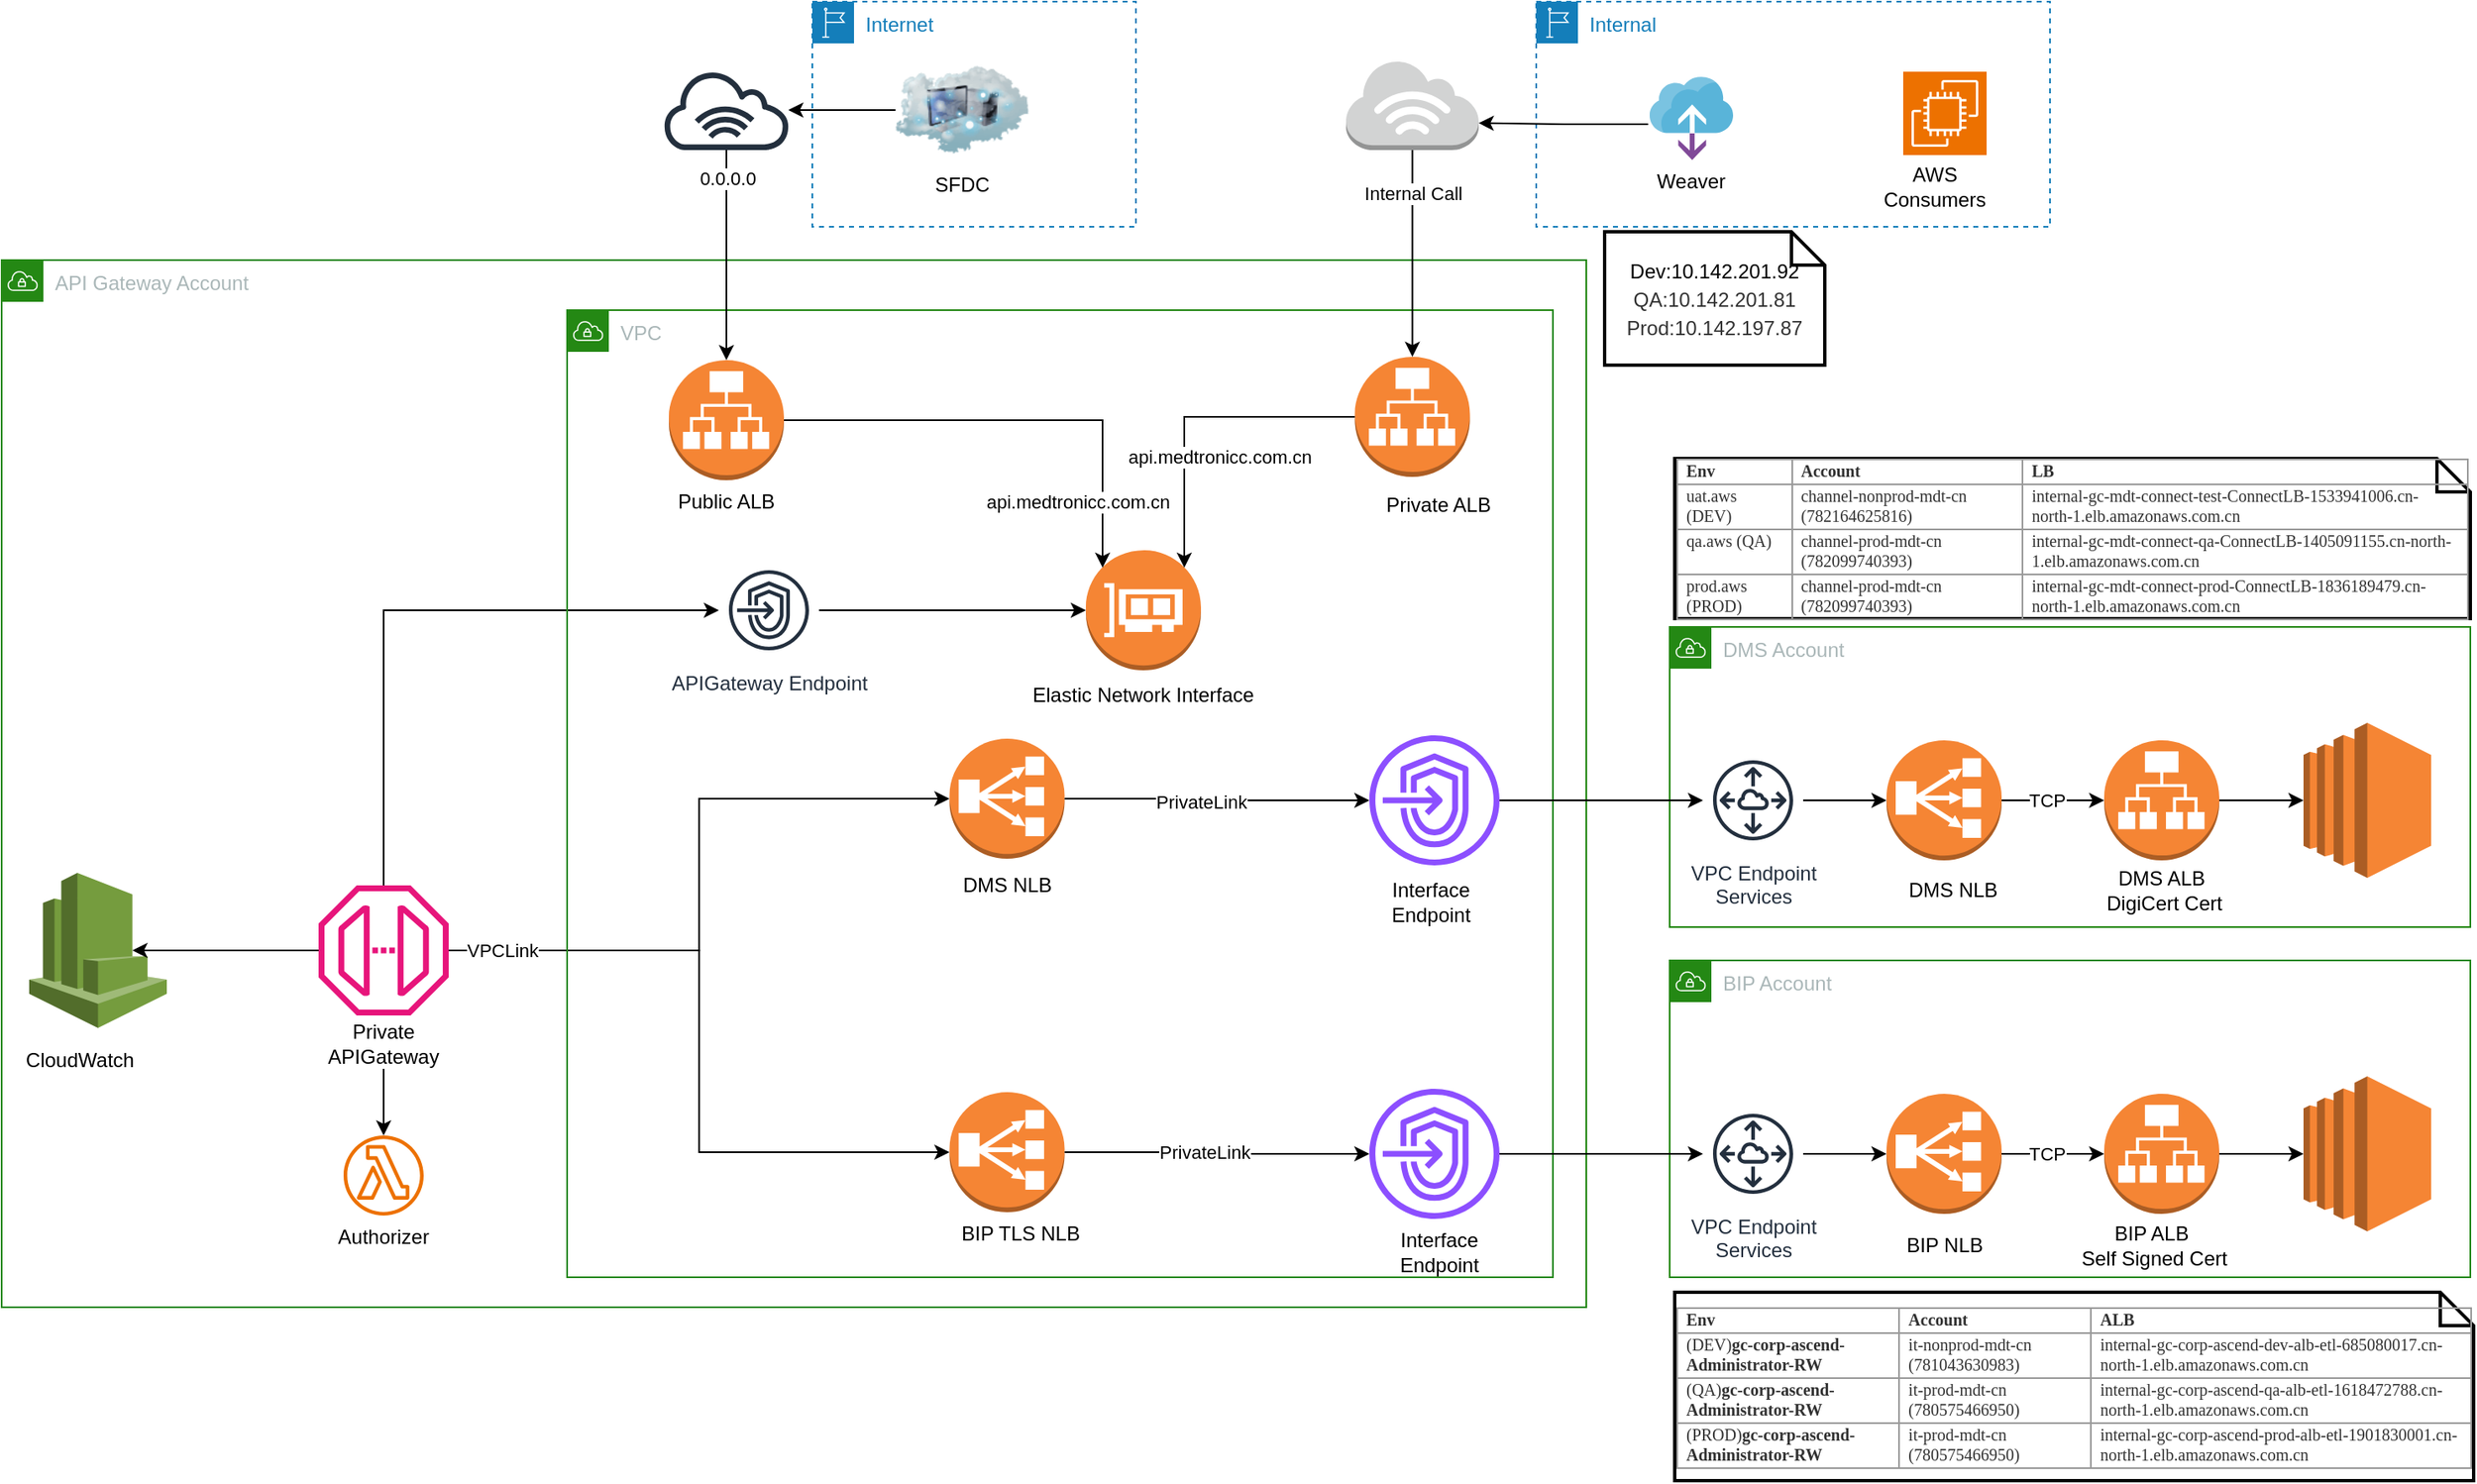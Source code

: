 <mxfile version="22.0.4" type="github">
  <diagram name="Page-1" id="lCVZjJBoYw8JxGv4EW4w">
    <mxGraphModel dx="1306" dy="805" grid="1" gridSize="1" guides="1" tooltips="1" connect="1" arrows="1" fold="1" page="1" pageScale="1" pageWidth="1654" pageHeight="1169" math="0" shadow="0">
      <root>
        <mxCell id="0" />
        <mxCell id="1" parent="0" />
        <mxCell id="_rgz3-1bS5R_F30kFlZK-8" value="API Gateway Account" style="points=[[0,0],[0.25,0],[0.5,0],[0.75,0],[1,0],[1,0.25],[1,0.5],[1,0.75],[1,1],[0.75,1],[0.5,1],[0.25,1],[0,1],[0,0.75],[0,0.5],[0,0.25]];outlineConnect=0;gradientColor=none;html=1;whiteSpace=wrap;fontSize=12;fontStyle=0;container=1;pointerEvents=0;collapsible=0;recursiveResize=0;shape=mxgraph.aws4.group;grIcon=mxgraph.aws4.group_vpc;strokeColor=#248814;fillColor=none;verticalAlign=top;align=left;spacingLeft=30;fontColor=#AAB7B8;dashed=0;" vertex="1" parent="1">
          <mxGeometry x="91" y="323" width="950" height="628" as="geometry" />
        </mxCell>
        <mxCell id="_rgz3-1bS5R_F30kFlZK-33" style="edgeStyle=orthogonalEdgeStyle;rounded=0;orthogonalLoop=1;jettySize=auto;html=1;entryX=0;entryY=0.5;entryDx=0;entryDy=0;entryPerimeter=0;" edge="1" parent="_rgz3-1bS5R_F30kFlZK-8" source="_rgz3-1bS5R_F30kFlZK-9" target="_rgz3-1bS5R_F30kFlZK-31">
          <mxGeometry relative="1" as="geometry" />
        </mxCell>
        <mxCell id="_rgz3-1bS5R_F30kFlZK-57" style="edgeStyle=orthogonalEdgeStyle;rounded=0;orthogonalLoop=1;jettySize=auto;html=1;" edge="1" parent="_rgz3-1bS5R_F30kFlZK-8" source="_rgz3-1bS5R_F30kFlZK-9" target="_rgz3-1bS5R_F30kFlZK-56">
          <mxGeometry relative="1" as="geometry">
            <Array as="points">
              <mxPoint x="229" y="210" />
            </Array>
          </mxGeometry>
        </mxCell>
        <object label="" id="_rgz3-1bS5R_F30kFlZK-9">
          <mxCell style="sketch=0;outlineConnect=0;fontColor=#232F3E;gradientColor=none;fillColor=#E7157B;strokeColor=none;dashed=0;verticalLabelPosition=bottom;verticalAlign=top;align=center;html=1;fontSize=12;fontStyle=0;aspect=fixed;pointerEvents=1;shape=mxgraph.aws4.endpoint;" vertex="1" parent="_rgz3-1bS5R_F30kFlZK-8">
            <mxGeometry x="190" y="375" width="78" height="78" as="geometry" />
          </mxCell>
        </object>
        <mxCell id="_rgz3-1bS5R_F30kFlZK-10" value="" style="outlineConnect=0;dashed=0;verticalLabelPosition=bottom;verticalAlign=top;align=center;html=1;shape=mxgraph.aws3.classic_load_balancer;fillColor=#F58534;gradientColor=none;" vertex="1" parent="_rgz3-1bS5R_F30kFlZK-8">
          <mxGeometry x="568.25" y="499" width="69" height="72" as="geometry" />
        </mxCell>
        <mxCell id="_rgz3-1bS5R_F30kFlZK-11" style="edgeStyle=orthogonalEdgeStyle;rounded=0;orthogonalLoop=1;jettySize=auto;html=1;entryX=0;entryY=0.5;entryDx=0;entryDy=0;entryPerimeter=0;" edge="1" parent="_rgz3-1bS5R_F30kFlZK-8" source="_rgz3-1bS5R_F30kFlZK-9" target="_rgz3-1bS5R_F30kFlZK-10">
          <mxGeometry relative="1" as="geometry" />
        </mxCell>
        <mxCell id="_rgz3-1bS5R_F30kFlZK-12" value="VPCLink" style="edgeLabel;html=1;align=center;verticalAlign=middle;resizable=0;points=[];" vertex="1" connectable="0" parent="_rgz3-1bS5R_F30kFlZK-11">
          <mxGeometry x="-0.013" y="3" relative="1" as="geometry">
            <mxPoint x="-121" y="-58" as="offset" />
          </mxGeometry>
        </mxCell>
        <mxCell id="_rgz3-1bS5R_F30kFlZK-13" value="Private APIGateway" style="text;html=1;strokeColor=none;fillColor=none;align=center;verticalAlign=middle;whiteSpace=wrap;rounded=0;" vertex="1" parent="_rgz3-1bS5R_F30kFlZK-8">
          <mxGeometry x="199" y="455" width="60" height="30" as="geometry" />
        </mxCell>
        <mxCell id="_rgz3-1bS5R_F30kFlZK-14" value="BIP TLS NLB" style="text;html=1;strokeColor=none;fillColor=none;align=center;verticalAlign=middle;whiteSpace=wrap;rounded=0;" vertex="1" parent="_rgz3-1bS5R_F30kFlZK-8">
          <mxGeometry x="568.25" y="569" width="85.5" height="30" as="geometry" />
        </mxCell>
        <mxCell id="_rgz3-1bS5R_F30kFlZK-30" value="" style="outlineConnect=0;dashed=0;verticalLabelPosition=bottom;verticalAlign=top;align=center;html=1;shape=mxgraph.aws3.cloudwatch;fillColor=#759C3E;gradientColor=none;" vertex="1" parent="_rgz3-1bS5R_F30kFlZK-8">
          <mxGeometry x="16.5" y="367.5" width="82.5" height="93" as="geometry" />
        </mxCell>
        <mxCell id="_rgz3-1bS5R_F30kFlZK-31" value="" style="outlineConnect=0;dashed=0;verticalLabelPosition=bottom;verticalAlign=top;align=center;html=1;shape=mxgraph.aws3.classic_load_balancer;fillColor=#F58534;gradientColor=none;" vertex="1" parent="_rgz3-1bS5R_F30kFlZK-8">
          <mxGeometry x="568.25" y="287" width="69" height="72" as="geometry" />
        </mxCell>
        <mxCell id="_rgz3-1bS5R_F30kFlZK-32" value="DMS NLB" style="text;html=1;strokeColor=none;fillColor=none;align=center;verticalAlign=middle;whiteSpace=wrap;rounded=0;" vertex="1" parent="_rgz3-1bS5R_F30kFlZK-8">
          <mxGeometry x="560" y="360" width="85.5" height="30" as="geometry" />
        </mxCell>
        <mxCell id="_rgz3-1bS5R_F30kFlZK-19" style="edgeStyle=orthogonalEdgeStyle;rounded=0;orthogonalLoop=1;jettySize=auto;html=1;exitX=1;exitY=0.5;exitDx=0;exitDy=0;exitPerimeter=0;" edge="1" parent="_rgz3-1bS5R_F30kFlZK-8" source="_rgz3-1bS5R_F30kFlZK-10" target="_rgz3-1bS5R_F30kFlZK-34">
          <mxGeometry relative="1" as="geometry" />
        </mxCell>
        <mxCell id="_rgz3-1bS5R_F30kFlZK-23" value="PrivateLink" style="edgeLabel;html=1;align=center;verticalAlign=middle;resizable=0;points=[];" vertex="1" connectable="0" parent="_rgz3-1bS5R_F30kFlZK-19">
          <mxGeometry x="-0.12" y="-2" relative="1" as="geometry">
            <mxPoint x="2" y="-2" as="offset" />
          </mxGeometry>
        </mxCell>
        <mxCell id="_rgz3-1bS5R_F30kFlZK-36" style="edgeStyle=orthogonalEdgeStyle;rounded=0;orthogonalLoop=1;jettySize=auto;html=1;entryX=0.75;entryY=0.5;entryDx=0;entryDy=0;entryPerimeter=0;" edge="1" parent="_rgz3-1bS5R_F30kFlZK-8" source="_rgz3-1bS5R_F30kFlZK-9" target="_rgz3-1bS5R_F30kFlZK-30">
          <mxGeometry relative="1" as="geometry" />
        </mxCell>
        <mxCell id="_rgz3-1bS5R_F30kFlZK-37" value="CloudWatch" style="text;html=1;strokeColor=none;fillColor=none;align=center;verticalAlign=middle;whiteSpace=wrap;rounded=0;" vertex="1" parent="_rgz3-1bS5R_F30kFlZK-8">
          <mxGeometry x="16.5" y="465" width="60" height="30" as="geometry" />
        </mxCell>
        <mxCell id="_rgz3-1bS5R_F30kFlZK-38" value="" style="sketch=0;outlineConnect=0;fontColor=#232F3E;gradientColor=none;fillColor=#ED7100;strokeColor=none;dashed=0;verticalLabelPosition=bottom;verticalAlign=top;align=center;html=1;fontSize=12;fontStyle=0;aspect=fixed;pointerEvents=1;shape=mxgraph.aws4.lambda_function;" vertex="1" parent="_rgz3-1bS5R_F30kFlZK-8">
          <mxGeometry x="205" y="525" width="48" height="48" as="geometry" />
        </mxCell>
        <mxCell id="_rgz3-1bS5R_F30kFlZK-39" value="" style="edgeStyle=orthogonalEdgeStyle;rounded=0;orthogonalLoop=1;jettySize=auto;html=1;" edge="1" parent="_rgz3-1bS5R_F30kFlZK-8" source="_rgz3-1bS5R_F30kFlZK-13" target="_rgz3-1bS5R_F30kFlZK-38">
          <mxGeometry relative="1" as="geometry" />
        </mxCell>
        <mxCell id="_rgz3-1bS5R_F30kFlZK-40" value="Authorizer" style="text;html=1;strokeColor=none;fillColor=none;align=center;verticalAlign=middle;whiteSpace=wrap;rounded=0;" vertex="1" parent="_rgz3-1bS5R_F30kFlZK-8">
          <mxGeometry x="199" y="571" width="60" height="30" as="geometry" />
        </mxCell>
        <mxCell id="_rgz3-1bS5R_F30kFlZK-34" value="" style="sketch=0;outlineConnect=0;fontColor=#232F3E;gradientColor=none;fillColor=#8C4FFF;strokeColor=none;dashed=0;verticalLabelPosition=bottom;verticalAlign=top;align=center;html=1;fontSize=12;fontStyle=0;aspect=fixed;pointerEvents=1;shape=mxgraph.aws4.endpoints;" vertex="1" parent="_rgz3-1bS5R_F30kFlZK-8">
          <mxGeometry x="820" y="497" width="78" height="78" as="geometry" />
        </mxCell>
        <mxCell id="_rgz3-1bS5R_F30kFlZK-41" value="" style="sketch=0;outlineConnect=0;fontColor=#232F3E;gradientColor=none;fillColor=#8C4FFF;strokeColor=none;dashed=0;verticalLabelPosition=bottom;verticalAlign=top;align=center;html=1;fontSize=12;fontStyle=0;aspect=fixed;pointerEvents=1;shape=mxgraph.aws4.endpoints;" vertex="1" parent="_rgz3-1bS5R_F30kFlZK-8">
          <mxGeometry x="820" y="285" width="78" height="78" as="geometry" />
        </mxCell>
        <mxCell id="_rgz3-1bS5R_F30kFlZK-42" value="" style="edgeStyle=orthogonalEdgeStyle;rounded=0;orthogonalLoop=1;jettySize=auto;html=1;" edge="1" parent="_rgz3-1bS5R_F30kFlZK-8" source="_rgz3-1bS5R_F30kFlZK-31" target="_rgz3-1bS5R_F30kFlZK-41">
          <mxGeometry relative="1" as="geometry" />
        </mxCell>
        <mxCell id="_rgz3-1bS5R_F30kFlZK-54" value="PrivateLink" style="edgeLabel;html=1;align=center;verticalAlign=middle;resizable=0;points=[];" vertex="1" connectable="0" parent="_rgz3-1bS5R_F30kFlZK-42">
          <mxGeometry x="-0.114" y="-2" relative="1" as="geometry">
            <mxPoint as="offset" />
          </mxGeometry>
        </mxCell>
        <mxCell id="_rgz3-1bS5R_F30kFlZK-55" value="VPC" style="points=[[0,0],[0.25,0],[0.5,0],[0.75,0],[1,0],[1,0.25],[1,0.5],[1,0.75],[1,1],[0.75,1],[0.5,1],[0.25,1],[0,1],[0,0.75],[0,0.5],[0,0.25]];outlineConnect=0;gradientColor=none;html=1;whiteSpace=wrap;fontSize=12;fontStyle=0;container=1;pointerEvents=0;collapsible=0;recursiveResize=0;shape=mxgraph.aws4.group;grIcon=mxgraph.aws4.group_vpc;strokeColor=#248814;fillColor=none;verticalAlign=top;align=left;spacingLeft=30;fontColor=#AAB7B8;dashed=0;" vertex="1" parent="_rgz3-1bS5R_F30kFlZK-8">
          <mxGeometry x="339" y="30" width="591" height="580" as="geometry" />
        </mxCell>
        <mxCell id="_rgz3-1bS5R_F30kFlZK-56" value="APIGateway Endpoint" style="sketch=0;outlineConnect=0;fontColor=#232F3E;gradientColor=none;strokeColor=#232F3E;fillColor=#ffffff;dashed=0;verticalLabelPosition=bottom;verticalAlign=top;align=center;html=1;fontSize=12;fontStyle=0;aspect=fixed;shape=mxgraph.aws4.resourceIcon;resIcon=mxgraph.aws4.endpoints;" vertex="1" parent="_rgz3-1bS5R_F30kFlZK-55">
          <mxGeometry x="91" y="150" width="60" height="60" as="geometry" />
        </mxCell>
        <mxCell id="_rgz3-1bS5R_F30kFlZK-58" value="" style="outlineConnect=0;dashed=0;verticalLabelPosition=bottom;verticalAlign=top;align=center;html=1;shape=mxgraph.aws3.elastic_network_interface;fillColor=#F58534;gradientColor=none;" vertex="1" parent="_rgz3-1bS5R_F30kFlZK-55">
          <mxGeometry x="311" y="144" width="69" height="72" as="geometry" />
        </mxCell>
        <mxCell id="_rgz3-1bS5R_F30kFlZK-59" style="edgeStyle=orthogonalEdgeStyle;rounded=0;orthogonalLoop=1;jettySize=auto;html=1;entryX=0;entryY=0.5;entryDx=0;entryDy=0;entryPerimeter=0;" edge="1" parent="_rgz3-1bS5R_F30kFlZK-55" source="_rgz3-1bS5R_F30kFlZK-56" target="_rgz3-1bS5R_F30kFlZK-58">
          <mxGeometry relative="1" as="geometry" />
        </mxCell>
        <mxCell id="_rgz3-1bS5R_F30kFlZK-60" value="Elastic Network Interface" style="text;html=1;strokeColor=none;fillColor=none;align=center;verticalAlign=middle;whiteSpace=wrap;rounded=0;" vertex="1" parent="_rgz3-1bS5R_F30kFlZK-55">
          <mxGeometry x="276.88" y="216" width="137.25" height="30" as="geometry" />
        </mxCell>
        <mxCell id="_rgz3-1bS5R_F30kFlZK-61" value="" style="outlineConnect=0;dashed=0;verticalLabelPosition=bottom;verticalAlign=top;align=center;html=1;shape=mxgraph.aws3.application_load_balancer;fillColor=#F58534;gradientColor=none;" vertex="1" parent="_rgz3-1bS5R_F30kFlZK-55">
          <mxGeometry x="61" y="30" width="69" height="72" as="geometry" />
        </mxCell>
        <mxCell id="_rgz3-1bS5R_F30kFlZK-62" value="" style="outlineConnect=0;dashed=0;verticalLabelPosition=bottom;verticalAlign=top;align=center;html=1;shape=mxgraph.aws3.application_load_balancer;fillColor=#F58534;gradientColor=none;" vertex="1" parent="_rgz3-1bS5R_F30kFlZK-55">
          <mxGeometry x="472.25" y="28" width="69" height="72" as="geometry" />
        </mxCell>
        <mxCell id="_rgz3-1bS5R_F30kFlZK-63" value="Private ALB" style="text;html=1;strokeColor=none;fillColor=none;align=center;verticalAlign=middle;whiteSpace=wrap;rounded=0;" vertex="1" parent="_rgz3-1bS5R_F30kFlZK-55">
          <mxGeometry x="453.75" y="102" width="137.25" height="30" as="geometry" />
        </mxCell>
        <mxCell id="_rgz3-1bS5R_F30kFlZK-64" value="Public ALB" style="text;html=1;strokeColor=none;fillColor=none;align=center;verticalAlign=middle;whiteSpace=wrap;rounded=0;" vertex="1" parent="_rgz3-1bS5R_F30kFlZK-55">
          <mxGeometry x="26.88" y="100" width="137.25" height="30" as="geometry" />
        </mxCell>
        <mxCell id="_rgz3-1bS5R_F30kFlZK-65" style="edgeStyle=orthogonalEdgeStyle;rounded=0;orthogonalLoop=1;jettySize=auto;html=1;entryX=0.145;entryY=0.145;entryDx=0;entryDy=0;entryPerimeter=0;" edge="1" parent="_rgz3-1bS5R_F30kFlZK-55" source="_rgz3-1bS5R_F30kFlZK-61" target="_rgz3-1bS5R_F30kFlZK-58">
          <mxGeometry relative="1" as="geometry" />
        </mxCell>
        <mxCell id="_rgz3-1bS5R_F30kFlZK-67" value="api.medtronicc.com.cn" style="edgeLabel;html=1;align=center;verticalAlign=middle;resizable=0;points=[];" vertex="1" connectable="0" parent="_rgz3-1bS5R_F30kFlZK-65">
          <mxGeometry x="-0.492" y="1" relative="1" as="geometry">
            <mxPoint x="105" y="50" as="offset" />
          </mxGeometry>
        </mxCell>
        <mxCell id="_rgz3-1bS5R_F30kFlZK-66" style="edgeStyle=orthogonalEdgeStyle;rounded=0;orthogonalLoop=1;jettySize=auto;html=1;exitX=0;exitY=0.5;exitDx=0;exitDy=0;exitPerimeter=0;entryX=0.855;entryY=0.145;entryDx=0;entryDy=0;entryPerimeter=0;" edge="1" parent="_rgz3-1bS5R_F30kFlZK-55" source="_rgz3-1bS5R_F30kFlZK-62" target="_rgz3-1bS5R_F30kFlZK-58">
          <mxGeometry relative="1" as="geometry" />
        </mxCell>
        <mxCell id="_rgz3-1bS5R_F30kFlZK-68" value="api.medtronicc.com.cn" style="edgeLabel;html=1;align=center;verticalAlign=middle;resizable=0;points=[];" vertex="1" connectable="0" parent="_rgz3-1bS5R_F30kFlZK-66">
          <mxGeometry x="-0.15" y="1" relative="1" as="geometry">
            <mxPoint y="23" as="offset" />
          </mxGeometry>
        </mxCell>
        <mxCell id="_rgz3-1bS5R_F30kFlZK-83" value="Interface Endpoint" style="text;html=1;strokeColor=none;fillColor=none;align=center;verticalAlign=middle;whiteSpace=wrap;rounded=0;" vertex="1" parent="_rgz3-1bS5R_F30kFlZK-55">
          <mxGeometry x="474.5" y="340" width="85.5" height="30" as="geometry" />
        </mxCell>
        <mxCell id="_rgz3-1bS5R_F30kFlZK-84" value="Interface Endpoint" style="text;html=1;strokeColor=none;fillColor=none;align=center;verticalAlign=middle;whiteSpace=wrap;rounded=0;" vertex="1" parent="_rgz3-1bS5R_F30kFlZK-55">
          <mxGeometry x="479.63" y="550" width="85.5" height="30" as="geometry" />
        </mxCell>
        <mxCell id="_rgz3-1bS5R_F30kFlZK-15" value="BIP Account" style="points=[[0,0],[0.25,0],[0.5,0],[0.75,0],[1,0],[1,0.25],[1,0.5],[1,0.75],[1,1],[0.75,1],[0.5,1],[0.25,1],[0,1],[0,0.75],[0,0.5],[0,0.25]];outlineConnect=0;gradientColor=none;html=1;whiteSpace=wrap;fontSize=12;fontStyle=0;container=1;pointerEvents=0;collapsible=0;recursiveResize=0;shape=mxgraph.aws4.group;grIcon=mxgraph.aws4.group_vpc;strokeColor=#248814;fillColor=none;verticalAlign=top;align=left;spacingLeft=30;fontColor=#AAB7B8;dashed=0;" vertex="1" parent="1">
          <mxGeometry x="1091" y="743" width="480" height="190" as="geometry" />
        </mxCell>
        <mxCell id="_rgz3-1bS5R_F30kFlZK-18" value="" style="outlineConnect=0;dashed=0;verticalLabelPosition=bottom;verticalAlign=top;align=center;html=1;shape=mxgraph.aws3.classic_load_balancer;fillColor=#F58534;gradientColor=none;" vertex="1" parent="_rgz3-1bS5R_F30kFlZK-15">
          <mxGeometry x="130" y="80" width="69" height="72" as="geometry" />
        </mxCell>
        <mxCell id="_rgz3-1bS5R_F30kFlZK-20" value="BIP NLB&lt;br&gt;" style="text;html=1;strokeColor=none;fillColor=none;align=center;verticalAlign=middle;whiteSpace=wrap;rounded=0;" vertex="1" parent="_rgz3-1bS5R_F30kFlZK-15">
          <mxGeometry x="94.5" y="156" width="140" height="30" as="geometry" />
        </mxCell>
        <mxCell id="_rgz3-1bS5R_F30kFlZK-21" value="" style="outlineConnect=0;dashed=0;verticalLabelPosition=bottom;verticalAlign=top;align=center;html=1;shape=mxgraph.aws3.ec2;fillColor=#F58534;gradientColor=none;" vertex="1" parent="_rgz3-1bS5R_F30kFlZK-15">
          <mxGeometry x="380" y="69.5" width="76.5" height="93" as="geometry" />
        </mxCell>
        <mxCell id="_rgz3-1bS5R_F30kFlZK-25" value="" style="outlineConnect=0;dashed=0;verticalLabelPosition=bottom;verticalAlign=top;align=center;html=1;shape=mxgraph.aws3.application_load_balancer;fillColor=#F58534;gradientColor=none;" vertex="1" parent="_rgz3-1bS5R_F30kFlZK-15">
          <mxGeometry x="260.5" y="80" width="69" height="72" as="geometry" />
        </mxCell>
        <mxCell id="_rgz3-1bS5R_F30kFlZK-26" style="edgeStyle=orthogonalEdgeStyle;rounded=0;orthogonalLoop=1;jettySize=auto;html=1;exitX=1;exitY=0.5;exitDx=0;exitDy=0;exitPerimeter=0;entryX=0;entryY=0.5;entryDx=0;entryDy=0;entryPerimeter=0;" edge="1" parent="_rgz3-1bS5R_F30kFlZK-15" source="_rgz3-1bS5R_F30kFlZK-18" target="_rgz3-1bS5R_F30kFlZK-25">
          <mxGeometry relative="1" as="geometry" />
        </mxCell>
        <mxCell id="_rgz3-1bS5R_F30kFlZK-29" value="TCP" style="edgeLabel;html=1;align=center;verticalAlign=middle;resizable=0;points=[];" vertex="1" connectable="0" parent="_rgz3-1bS5R_F30kFlZK-26">
          <mxGeometry x="-0.121" y="-3" relative="1" as="geometry">
            <mxPoint y="-3" as="offset" />
          </mxGeometry>
        </mxCell>
        <mxCell id="_rgz3-1bS5R_F30kFlZK-27" style="edgeStyle=orthogonalEdgeStyle;rounded=0;orthogonalLoop=1;jettySize=auto;html=1;exitX=1;exitY=0.5;exitDx=0;exitDy=0;exitPerimeter=0;entryX=0;entryY=0.5;entryDx=0;entryDy=0;entryPerimeter=0;" edge="1" parent="_rgz3-1bS5R_F30kFlZK-15" source="_rgz3-1bS5R_F30kFlZK-25" target="_rgz3-1bS5R_F30kFlZK-21">
          <mxGeometry relative="1" as="geometry" />
        </mxCell>
        <mxCell id="_rgz3-1bS5R_F30kFlZK-28" value="BIP ALB&lt;br&gt;&amp;nbsp;Self Signed Cert" style="text;html=1;strokeColor=none;fillColor=none;align=center;verticalAlign=middle;whiteSpace=wrap;rounded=0;" vertex="1" parent="_rgz3-1bS5R_F30kFlZK-15">
          <mxGeometry x="219" y="156" width="140" height="30" as="geometry" />
        </mxCell>
        <mxCell id="_rgz3-1bS5R_F30kFlZK-97" value="VPC Endpoint &lt;br&gt;Services" style="sketch=0;outlineConnect=0;fontColor=#232F3E;gradientColor=none;strokeColor=#232F3E;fillColor=#ffffff;dashed=0;verticalLabelPosition=bottom;verticalAlign=top;align=center;html=1;fontSize=12;fontStyle=0;aspect=fixed;shape=mxgraph.aws4.resourceIcon;resIcon=mxgraph.aws4.peering;" vertex="1" parent="_rgz3-1bS5R_F30kFlZK-15">
          <mxGeometry x="20" y="86" width="60" height="60" as="geometry" />
        </mxCell>
        <mxCell id="_rgz3-1bS5R_F30kFlZK-35" style="edgeStyle=orthogonalEdgeStyle;rounded=0;orthogonalLoop=1;jettySize=auto;html=1;entryX=0;entryY=0.5;entryDx=0;entryDy=0;entryPerimeter=0;" edge="1" parent="_rgz3-1bS5R_F30kFlZK-15" source="_rgz3-1bS5R_F30kFlZK-97" target="_rgz3-1bS5R_F30kFlZK-18">
          <mxGeometry relative="1" as="geometry" />
        </mxCell>
        <mxCell id="_rgz3-1bS5R_F30kFlZK-44" value="DMS Account" style="points=[[0,0],[0.25,0],[0.5,0],[0.75,0],[1,0],[1,0.25],[1,0.5],[1,0.75],[1,1],[0.75,1],[0.5,1],[0.25,1],[0,1],[0,0.75],[0,0.5],[0,0.25]];outlineConnect=0;gradientColor=none;html=1;whiteSpace=wrap;fontSize=12;fontStyle=0;container=1;pointerEvents=0;collapsible=0;recursiveResize=0;shape=mxgraph.aws4.group;grIcon=mxgraph.aws4.group_vpc;strokeColor=#248814;fillColor=none;verticalAlign=top;align=left;spacingLeft=30;fontColor=#AAB7B8;dashed=0;" vertex="1" parent="1">
          <mxGeometry x="1091" y="543" width="480" height="180" as="geometry" />
        </mxCell>
        <mxCell id="_rgz3-1bS5R_F30kFlZK-45" value="" style="outlineConnect=0;dashed=0;verticalLabelPosition=bottom;verticalAlign=top;align=center;html=1;shape=mxgraph.aws3.classic_load_balancer;fillColor=#F58534;gradientColor=none;" vertex="1" parent="_rgz3-1bS5R_F30kFlZK-44">
          <mxGeometry x="130" y="68" width="69" height="72" as="geometry" />
        </mxCell>
        <mxCell id="_rgz3-1bS5R_F30kFlZK-46" value="DMS NLB" style="text;html=1;strokeColor=none;fillColor=none;align=center;verticalAlign=middle;whiteSpace=wrap;rounded=0;" vertex="1" parent="_rgz3-1bS5R_F30kFlZK-44">
          <mxGeometry x="100" y="143" width="140" height="30" as="geometry" />
        </mxCell>
        <mxCell id="_rgz3-1bS5R_F30kFlZK-47" value="" style="outlineConnect=0;dashed=0;verticalLabelPosition=bottom;verticalAlign=top;align=center;html=1;shape=mxgraph.aws3.ec2;fillColor=#F58534;gradientColor=none;" vertex="1" parent="_rgz3-1bS5R_F30kFlZK-44">
          <mxGeometry x="380" y="57.5" width="76.5" height="93" as="geometry" />
        </mxCell>
        <mxCell id="_rgz3-1bS5R_F30kFlZK-48" value="" style="outlineConnect=0;dashed=0;verticalLabelPosition=bottom;verticalAlign=top;align=center;html=1;shape=mxgraph.aws3.application_load_balancer;fillColor=#F58534;gradientColor=none;" vertex="1" parent="_rgz3-1bS5R_F30kFlZK-44">
          <mxGeometry x="260.5" y="68" width="69" height="72" as="geometry" />
        </mxCell>
        <mxCell id="_rgz3-1bS5R_F30kFlZK-49" style="edgeStyle=orthogonalEdgeStyle;rounded=0;orthogonalLoop=1;jettySize=auto;html=1;exitX=1;exitY=0.5;exitDx=0;exitDy=0;exitPerimeter=0;entryX=0;entryY=0.5;entryDx=0;entryDy=0;entryPerimeter=0;" edge="1" parent="_rgz3-1bS5R_F30kFlZK-44" source="_rgz3-1bS5R_F30kFlZK-45" target="_rgz3-1bS5R_F30kFlZK-48">
          <mxGeometry relative="1" as="geometry" />
        </mxCell>
        <mxCell id="_rgz3-1bS5R_F30kFlZK-50" value="TCP" style="edgeLabel;html=1;align=center;verticalAlign=middle;resizable=0;points=[];" vertex="1" connectable="0" parent="_rgz3-1bS5R_F30kFlZK-49">
          <mxGeometry x="-0.121" y="-3" relative="1" as="geometry">
            <mxPoint y="-3" as="offset" />
          </mxGeometry>
        </mxCell>
        <mxCell id="_rgz3-1bS5R_F30kFlZK-51" style="edgeStyle=orthogonalEdgeStyle;rounded=0;orthogonalLoop=1;jettySize=auto;html=1;exitX=1;exitY=0.5;exitDx=0;exitDy=0;exitPerimeter=0;entryX=0;entryY=0.5;entryDx=0;entryDy=0;entryPerimeter=0;" edge="1" parent="_rgz3-1bS5R_F30kFlZK-44" source="_rgz3-1bS5R_F30kFlZK-48" target="_rgz3-1bS5R_F30kFlZK-47">
          <mxGeometry relative="1" as="geometry" />
        </mxCell>
        <mxCell id="_rgz3-1bS5R_F30kFlZK-52" value="DMS ALB&lt;br&gt;&amp;nbsp;DigiCert Cert" style="text;html=1;strokeColor=none;fillColor=none;align=center;verticalAlign=middle;whiteSpace=wrap;rounded=0;" vertex="1" parent="_rgz3-1bS5R_F30kFlZK-44">
          <mxGeometry x="225" y="143" width="140" height="30" as="geometry" />
        </mxCell>
        <mxCell id="_rgz3-1bS5R_F30kFlZK-95" value="VPC Endpoint &lt;br&gt;Services" style="sketch=0;outlineConnect=0;fontColor=#232F3E;gradientColor=none;strokeColor=#232F3E;fillColor=#ffffff;dashed=0;verticalLabelPosition=bottom;verticalAlign=top;align=center;html=1;fontSize=12;fontStyle=0;aspect=fixed;shape=mxgraph.aws4.resourceIcon;resIcon=mxgraph.aws4.peering;" vertex="1" parent="_rgz3-1bS5R_F30kFlZK-44">
          <mxGeometry x="20" y="74" width="60" height="60" as="geometry" />
        </mxCell>
        <mxCell id="_rgz3-1bS5R_F30kFlZK-53" style="edgeStyle=orthogonalEdgeStyle;rounded=0;orthogonalLoop=1;jettySize=auto;html=1;entryX=0;entryY=0.5;entryDx=0;entryDy=0;entryPerimeter=0;" edge="1" parent="_rgz3-1bS5R_F30kFlZK-44" source="_rgz3-1bS5R_F30kFlZK-95" target="_rgz3-1bS5R_F30kFlZK-45">
          <mxGeometry relative="1" as="geometry" />
        </mxCell>
        <mxCell id="_rgz3-1bS5R_F30kFlZK-72" style="edgeStyle=orthogonalEdgeStyle;rounded=0;orthogonalLoop=1;jettySize=auto;html=1;entryX=0.5;entryY=0;entryDx=0;entryDy=0;entryPerimeter=0;" edge="1" parent="1" source="_rgz3-1bS5R_F30kFlZK-76" target="_rgz3-1bS5R_F30kFlZK-61">
          <mxGeometry relative="1" as="geometry">
            <mxPoint x="361" y="308" as="sourcePoint" />
          </mxGeometry>
        </mxCell>
        <mxCell id="_rgz3-1bS5R_F30kFlZK-75" value="0.0.0.0" style="edgeLabel;html=1;align=center;verticalAlign=middle;resizable=0;points=[];" vertex="1" connectable="0" parent="_rgz3-1bS5R_F30kFlZK-72">
          <mxGeometry x="0.26" y="3" relative="1" as="geometry">
            <mxPoint x="-3" y="-63" as="offset" />
          </mxGeometry>
        </mxCell>
        <mxCell id="_rgz3-1bS5R_F30kFlZK-73" value="Internet" style="points=[[0,0],[0.25,0],[0.5,0],[0.75,0],[1,0],[1,0.25],[1,0.5],[1,0.75],[1,1],[0.75,1],[0.5,1],[0.25,1],[0,1],[0,0.75],[0,0.5],[0,0.25]];outlineConnect=0;gradientColor=none;html=1;whiteSpace=wrap;fontSize=12;fontStyle=0;container=1;pointerEvents=0;collapsible=0;recursiveResize=0;shape=mxgraph.aws4.group;grIcon=mxgraph.aws4.group_region;strokeColor=#147EBA;fillColor=none;verticalAlign=top;align=left;spacingLeft=30;fontColor=#147EBA;dashed=1;" vertex="1" parent="1">
          <mxGeometry x="577" y="168" width="194" height="135" as="geometry" />
        </mxCell>
        <mxCell id="_rgz3-1bS5R_F30kFlZK-71" value="" style="image;html=1;image=img/lib/clip_art/networking/Cloud_Computer_128x128.png" vertex="1" parent="_rgz3-1bS5R_F30kFlZK-73">
          <mxGeometry x="49.88" y="25" width="80" height="80" as="geometry" />
        </mxCell>
        <mxCell id="_rgz3-1bS5R_F30kFlZK-74" value="SFDC" style="text;html=1;strokeColor=none;fillColor=none;align=center;verticalAlign=middle;whiteSpace=wrap;rounded=0;" vertex="1" parent="_rgz3-1bS5R_F30kFlZK-73">
          <mxGeometry x="59.88" y="95" width="60" height="30" as="geometry" />
        </mxCell>
        <mxCell id="_rgz3-1bS5R_F30kFlZK-77" value="" style="edgeStyle=orthogonalEdgeStyle;rounded=0;orthogonalLoop=1;jettySize=auto;html=1;" edge="1" parent="1" source="_rgz3-1bS5R_F30kFlZK-71" target="_rgz3-1bS5R_F30kFlZK-76">
          <mxGeometry relative="1" as="geometry">
            <mxPoint x="627" y="233" as="sourcePoint" />
            <mxPoint x="526" y="383" as="targetPoint" />
          </mxGeometry>
        </mxCell>
        <mxCell id="_rgz3-1bS5R_F30kFlZK-76" value="" style="sketch=0;outlineConnect=0;fontColor=#232F3E;gradientColor=none;fillColor=#232F3D;strokeColor=none;dashed=0;verticalLabelPosition=bottom;verticalAlign=top;align=center;html=1;fontSize=12;fontStyle=0;aspect=fixed;pointerEvents=1;shape=mxgraph.aws4.internet_alt1;" vertex="1" parent="1">
          <mxGeometry x="486.5" y="209" width="78" height="48" as="geometry" />
        </mxCell>
        <mxCell id="_rgz3-1bS5R_F30kFlZK-85" value="Internal" style="points=[[0,0],[0.25,0],[0.5,0],[0.75,0],[1,0],[1,0.25],[1,0.5],[1,0.75],[1,1],[0.75,1],[0.5,1],[0.25,1],[0,1],[0,0.75],[0,0.5],[0,0.25]];outlineConnect=0;gradientColor=none;html=1;whiteSpace=wrap;fontSize=12;fontStyle=0;container=1;pointerEvents=0;collapsible=0;recursiveResize=0;shape=mxgraph.aws4.group;grIcon=mxgraph.aws4.group_region;strokeColor=#147EBA;fillColor=none;verticalAlign=top;align=left;spacingLeft=30;fontColor=#147EBA;dashed=1;" vertex="1" parent="1">
          <mxGeometry x="1011" y="168" width="308" height="135" as="geometry" />
        </mxCell>
        <mxCell id="_rgz3-1bS5R_F30kFlZK-87" value="Weaver" style="text;html=1;strokeColor=none;fillColor=none;align=center;verticalAlign=middle;whiteSpace=wrap;rounded=0;" vertex="1" parent="_rgz3-1bS5R_F30kFlZK-85">
          <mxGeometry x="63" y="93" width="60" height="30" as="geometry" />
        </mxCell>
        <mxCell id="_rgz3-1bS5R_F30kFlZK-98" value="" style="image;sketch=0;aspect=fixed;html=1;points=[];align=center;fontSize=12;image=img/lib/mscae/On_Premises_Data_Gateways.svg;" vertex="1" parent="_rgz3-1bS5R_F30kFlZK-85">
          <mxGeometry x="68" y="45" width="50" height="50" as="geometry" />
        </mxCell>
        <mxCell id="_rgz3-1bS5R_F30kFlZK-99" value="" style="sketch=0;points=[[0,0,0],[0.25,0,0],[0.5,0,0],[0.75,0,0],[1,0,0],[0,1,0],[0.25,1,0],[0.5,1,0],[0.75,1,0],[1,1,0],[0,0.25,0],[0,0.5,0],[0,0.75,0],[1,0.25,0],[1,0.5,0],[1,0.75,0]];outlineConnect=0;fontColor=#232F3E;fillColor=#ED7100;strokeColor=#ffffff;dashed=0;verticalLabelPosition=bottom;verticalAlign=top;align=center;html=1;fontSize=12;fontStyle=0;aspect=fixed;shape=mxgraph.aws4.resourceIcon;resIcon=mxgraph.aws4.ec2;" vertex="1" parent="_rgz3-1bS5R_F30kFlZK-85">
          <mxGeometry x="220" y="42" width="50" height="50" as="geometry" />
        </mxCell>
        <mxCell id="_rgz3-1bS5R_F30kFlZK-100" value="AWS Consumers" style="text;html=1;strokeColor=none;fillColor=none;align=center;verticalAlign=middle;whiteSpace=wrap;rounded=0;" vertex="1" parent="_rgz3-1bS5R_F30kFlZK-85">
          <mxGeometry x="209" y="96" width="60" height="30" as="geometry" />
        </mxCell>
        <mxCell id="_rgz3-1bS5R_F30kFlZK-88" value="Internal Call" style="edgeStyle=orthogonalEdgeStyle;rounded=0;orthogonalLoop=1;jettySize=auto;html=1;entryX=0.5;entryY=0;entryDx=0;entryDy=0;entryPerimeter=0;" edge="1" parent="1" source="_rgz3-1bS5R_F30kFlZK-90" target="_rgz3-1bS5R_F30kFlZK-62">
          <mxGeometry x="-0.581" relative="1" as="geometry">
            <mxPoint as="offset" />
          </mxGeometry>
        </mxCell>
        <mxCell id="_rgz3-1bS5R_F30kFlZK-90" value="" style="outlineConnect=0;dashed=0;verticalLabelPosition=bottom;verticalAlign=top;align=center;html=1;shape=mxgraph.aws3.internet_3;fillColor=#D2D3D3;gradientColor=none;" vertex="1" parent="1">
          <mxGeometry x="897" y="203" width="79.5" height="54" as="geometry" />
        </mxCell>
        <mxCell id="_rgz3-1bS5R_F30kFlZK-92" style="edgeStyle=orthogonalEdgeStyle;rounded=0;orthogonalLoop=1;jettySize=auto;html=1;exitX=-0.018;exitY=0.57;exitDx=0;exitDy=0;entryX=1;entryY=0.7;entryDx=0;entryDy=0;entryPerimeter=0;exitPerimeter=0;" edge="1" parent="1" source="_rgz3-1bS5R_F30kFlZK-98" target="_rgz3-1bS5R_F30kFlZK-90">
          <mxGeometry relative="1" as="geometry">
            <mxPoint x="1060.88" y="240.5" as="sourcePoint" />
          </mxGeometry>
        </mxCell>
        <mxCell id="_rgz3-1bS5R_F30kFlZK-94" value="" style="edgeStyle=orthogonalEdgeStyle;rounded=0;orthogonalLoop=1;jettySize=auto;html=1;entryX=0;entryY=0.5;entryDx=0;entryDy=0;entryPerimeter=0;" edge="1" parent="1" source="_rgz3-1bS5R_F30kFlZK-41" target="_rgz3-1bS5R_F30kFlZK-95">
          <mxGeometry relative="1" as="geometry">
            <mxPoint x="989" y="647" as="sourcePoint" />
            <mxPoint x="1221" y="647" as="targetPoint" />
          </mxGeometry>
        </mxCell>
        <mxCell id="_rgz3-1bS5R_F30kFlZK-96" value="" style="edgeStyle=orthogonalEdgeStyle;rounded=0;orthogonalLoop=1;jettySize=auto;html=1;entryX=0;entryY=0.5;entryDx=0;entryDy=0;entryPerimeter=0;" edge="1" parent="1" source="_rgz3-1bS5R_F30kFlZK-34" target="_rgz3-1bS5R_F30kFlZK-97">
          <mxGeometry relative="1" as="geometry">
            <mxPoint x="989" y="859" as="sourcePoint" />
            <mxPoint x="1221" y="859" as="targetPoint" />
          </mxGeometry>
        </mxCell>
        <mxCell id="_rgz3-1bS5R_F30kFlZK-104" value="&lt;font style=&quot;font-size: 12px;&quot;&gt;Dev:10.142.201.92&lt;br style=&quot;border-color: var(--border-color); color: rgb(102, 102, 102);&quot;&gt;&lt;span style=&quot;border-color: var(--border-color); color: rgb(50, 50, 50); background-color: rgba(255, 255, 255, 0.01);&quot;&gt;QA:10.142.201.81&lt;br style=&quot;border-color: var(--border-color);&quot;&gt;&lt;/span&gt;&lt;span style=&quot;border-color: var(--border-color); color: rgb(50, 50, 50); background-color: rgba(255, 255, 255, 0.01);&quot;&gt;Prod:10.142.197.87&lt;/span&gt;&lt;/font&gt;" style="shape=note;strokeWidth=2;fontSize=14;size=20;whiteSpace=wrap;html=1;" vertex="1" parent="1">
          <mxGeometry x="1052" y="306" width="132" height="80" as="geometry" />
        </mxCell>
        <mxCell id="_rgz3-1bS5R_F30kFlZK-107" value="&lt;div style=&quot;text-align: left; border-color: var(--border-color); resize: none; outline: none; color: rgb(50, 50, 50); font-family: 微软雅黑; font-size: 10px;&quot;&gt;&lt;table style=&quot;border-collapse: collapse;&quot; class=&quot;t1&quot; cellpadding=&quot;0&quot; cellspacing=&quot;0&quot;&gt;&lt;tbody&gt;&lt;tr&gt;&lt;td style=&quot;border-style: solid; border-width: 1px; border-color: rgb(154, 154, 154); padding: 1px 5px;&quot; class=&quot;td1&quot; valign=&quot;top&quot;&gt;&lt;b&gt;Env&lt;/b&gt;&lt;/td&gt;&lt;td style=&quot;border-style: solid; border-width: 1px; border-color: rgb(154, 154, 154); padding: 1px 5px;&quot; class=&quot;td1&quot; valign=&quot;top&quot;&gt;&lt;b&gt;Account&lt;/b&gt;&lt;/td&gt;&lt;td style=&quot;border-style: solid; border-width: 1px; border-color: rgb(154, 154, 154); padding: 1px 5px;&quot; class=&quot;td1&quot; valign=&quot;top&quot;&gt;&lt;b&gt;LB&lt;/b&gt;&lt;/td&gt;&lt;/tr&gt;&lt;tr&gt;&lt;td style=&quot;border-style: solid; border-width: 1px; border-color: rgb(154, 154, 154); padding: 1px 5px;&quot; class=&quot;td1&quot; valign=&quot;top&quot;&gt;uat.aws (DEV)&lt;/td&gt;&lt;td style=&quot;border-style: solid; border-width: 1px; border-color: rgb(154, 154, 154); padding: 1px 5px;&quot; class=&quot;td1&quot; valign=&quot;top&quot;&gt;channel-nonprod-mdt-cn (782164625816)&lt;/td&gt;&lt;td style=&quot;border-style: solid; border-width: 1px; border-color: rgb(154, 154, 154); padding: 1px 5px;&quot; class=&quot;td1&quot; valign=&quot;top&quot;&gt;internal-gc-mdt-connect-test-ConnectLB-1533941006.cn-north-1.elb.amazonaws.com.cn&lt;/td&gt;&lt;/tr&gt;&lt;tr&gt;&lt;td style=&quot;border-style: solid; border-width: 1px; border-color: rgb(154, 154, 154); padding: 1px 5px;&quot; class=&quot;td1&quot; valign=&quot;top&quot;&gt;qa.aws (QA)&lt;/td&gt;&lt;td style=&quot;border-style: solid; border-width: 1px; border-color: rgb(154, 154, 154); padding: 1px 5px;&quot; class=&quot;td1&quot; valign=&quot;top&quot;&gt;channel-prod-mdt-cn (782099740393)&lt;/td&gt;&lt;td style=&quot;border-style: solid; border-width: 1px; border-color: rgb(154, 154, 154); padding: 1px 5px;&quot; class=&quot;td1&quot; valign=&quot;top&quot;&gt;internal-gc-mdt-connect-qa-ConnectLB-1405091155.cn-north-1.elb.amazonaws.com.cn&lt;/td&gt;&lt;/tr&gt;&lt;tr&gt;&lt;td style=&quot;border-style: solid; border-width: 1px; border-color: rgb(154, 154, 154); padding: 1px 5px;&quot; class=&quot;td1&quot; valign=&quot;top&quot;&gt;prod.aws (PROD)&lt;/td&gt;&lt;td style=&quot;border-style: solid; border-width: 1px; border-color: rgb(154, 154, 154); padding: 1px 5px;&quot; class=&quot;td1&quot; valign=&quot;top&quot;&gt;channel-prod-mdt-cn (782099740393)&lt;/td&gt;&lt;td style=&quot;border-style: solid; border-width: 1px; border-color: rgb(154, 154, 154); padding: 1px 5px;&quot; class=&quot;td1&quot; valign=&quot;top&quot;&gt;internal-gc-mdt-connect-prod-ConnectLB-1836189479.cn-north-1.elb.amazonaws.com.cn&lt;/td&gt;&lt;/tr&gt;&lt;/tbody&gt;&lt;/table&gt;&lt;/div&gt;" style="shape=note;strokeWidth=2;fontSize=14;size=20;whiteSpace=wrap;html=1;" vertex="1" parent="1">
          <mxGeometry x="1094" y="442" width="477" height="96" as="geometry" />
        </mxCell>
        <mxCell id="_rgz3-1bS5R_F30kFlZK-109" value="&lt;div style=&quot;text-align: left; border-color: var(--border-color); resize: none; outline: none; color: rgb(50, 50, 50); font-family: 微软雅黑; font-size: 10px;&quot;&gt;&lt;table style=&quot;border-collapse: collapse;&quot; class=&quot;t1&quot; cellpadding=&quot;0&quot; cellspacing=&quot;0&quot;&gt;&lt;tbody&gt;&lt;tr&gt;&lt;td style=&quot;border-style: solid; border-width: 1px; border-color: rgb(154, 154, 154); padding: 1px 5px;&quot; class=&quot;td1&quot; valign=&quot;top&quot;&gt;&lt;b&gt;Env&lt;/b&gt;&lt;/td&gt;&lt;td style=&quot;border-style: solid; border-width: 1px; border-color: rgb(154, 154, 154); padding: 1px 5px;&quot; class=&quot;td1&quot; valign=&quot;top&quot;&gt;&lt;b&gt;Account&lt;/b&gt;&lt;/td&gt;&lt;td style=&quot;border-style: solid; border-width: 1px; border-color: rgb(154, 154, 154); padding: 1px 5px;&quot; class=&quot;td1&quot; valign=&quot;top&quot;&gt;&lt;b&gt;ALB&lt;/b&gt;&lt;/td&gt;&lt;/tr&gt;&lt;tr&gt;&lt;td style=&quot;border-style: solid; border-width: 1px; border-color: rgb(154, 154, 154); padding: 1px 5px;&quot; class=&quot;td1&quot; valign=&quot;top&quot;&gt;(DEV)&lt;b&gt;gc-corp-ascend-Administrator-RW&lt;/b&gt;&lt;/td&gt;&lt;td style=&quot;border-style: solid; border-width: 1px; border-color: rgb(154, 154, 154); padding: 1px 5px;&quot; class=&quot;td1&quot; valign=&quot;top&quot;&gt;it-nonprod-mdt-cn (781043630983)&lt;/td&gt;&lt;td style=&quot;border-style: solid; border-width: 1px; border-color: rgb(154, 154, 154); padding: 1px 5px;&quot; class=&quot;td1&quot; valign=&quot;top&quot;&gt;internal-gc-corp-ascend-dev-alb-etl-685080017.cn-north-1.elb.amazonaws.com.cn&lt;/td&gt;&lt;/tr&gt;&lt;tr&gt;&lt;td style=&quot;border-style: solid; border-width: 1px; border-color: rgb(154, 154, 154); padding: 1px 5px;&quot; class=&quot;td1&quot; valign=&quot;top&quot;&gt;(QA)&lt;b&gt;gc-corp-ascend-Administrator-RW&lt;/b&gt;&lt;/td&gt;&lt;td style=&quot;border-style: solid; border-width: 1px; border-color: rgb(154, 154, 154); padding: 1px 5px;&quot; class=&quot;td1&quot; valign=&quot;top&quot;&gt;it-prod-mdt-cn (780575466950)&lt;/td&gt;&lt;td style=&quot;border-style: solid; border-width: 1px; border-color: rgb(154, 154, 154); padding: 1px 5px;&quot; class=&quot;td1&quot; valign=&quot;top&quot;&gt;internal-gc-corp-ascend-qa-alb-etl-1618472788.cn-north-1.elb.amazonaws.com.cn&lt;/td&gt;&lt;/tr&gt;&lt;tr&gt;&lt;td style=&quot;border-style: solid; border-width: 1px; border-color: rgb(154, 154, 154); padding: 1px 5px;&quot; class=&quot;td1&quot; valign=&quot;top&quot;&gt;(PROD)&lt;b&gt;gc-corp-ascend-Administrator-RW&lt;/b&gt;&lt;/td&gt;&lt;td style=&quot;border-style: solid; border-width: 1px; border-color: rgb(154, 154, 154); padding: 1px 5px;&quot; class=&quot;td1&quot; valign=&quot;top&quot;&gt;it-prod-mdt-cn (780575466950)&lt;/td&gt;&lt;td style=&quot;border-style: solid; border-width: 1px; border-color: rgb(154, 154, 154); padding: 1px 5px;&quot; class=&quot;td1&quot; valign=&quot;top&quot;&gt;internal-gc-corp-ascend-prod-alb-etl-1901830001.cn-north-1.elb.amazonaws.com.cn&lt;/td&gt;&lt;/tr&gt;&lt;/tbody&gt;&lt;/table&gt;&lt;/div&gt;" style="shape=note;strokeWidth=2;fontSize=14;size=20;whiteSpace=wrap;html=1;" vertex="1" parent="1">
          <mxGeometry x="1094" y="942" width="479" height="113" as="geometry" />
        </mxCell>
      </root>
    </mxGraphModel>
  </diagram>
</mxfile>
